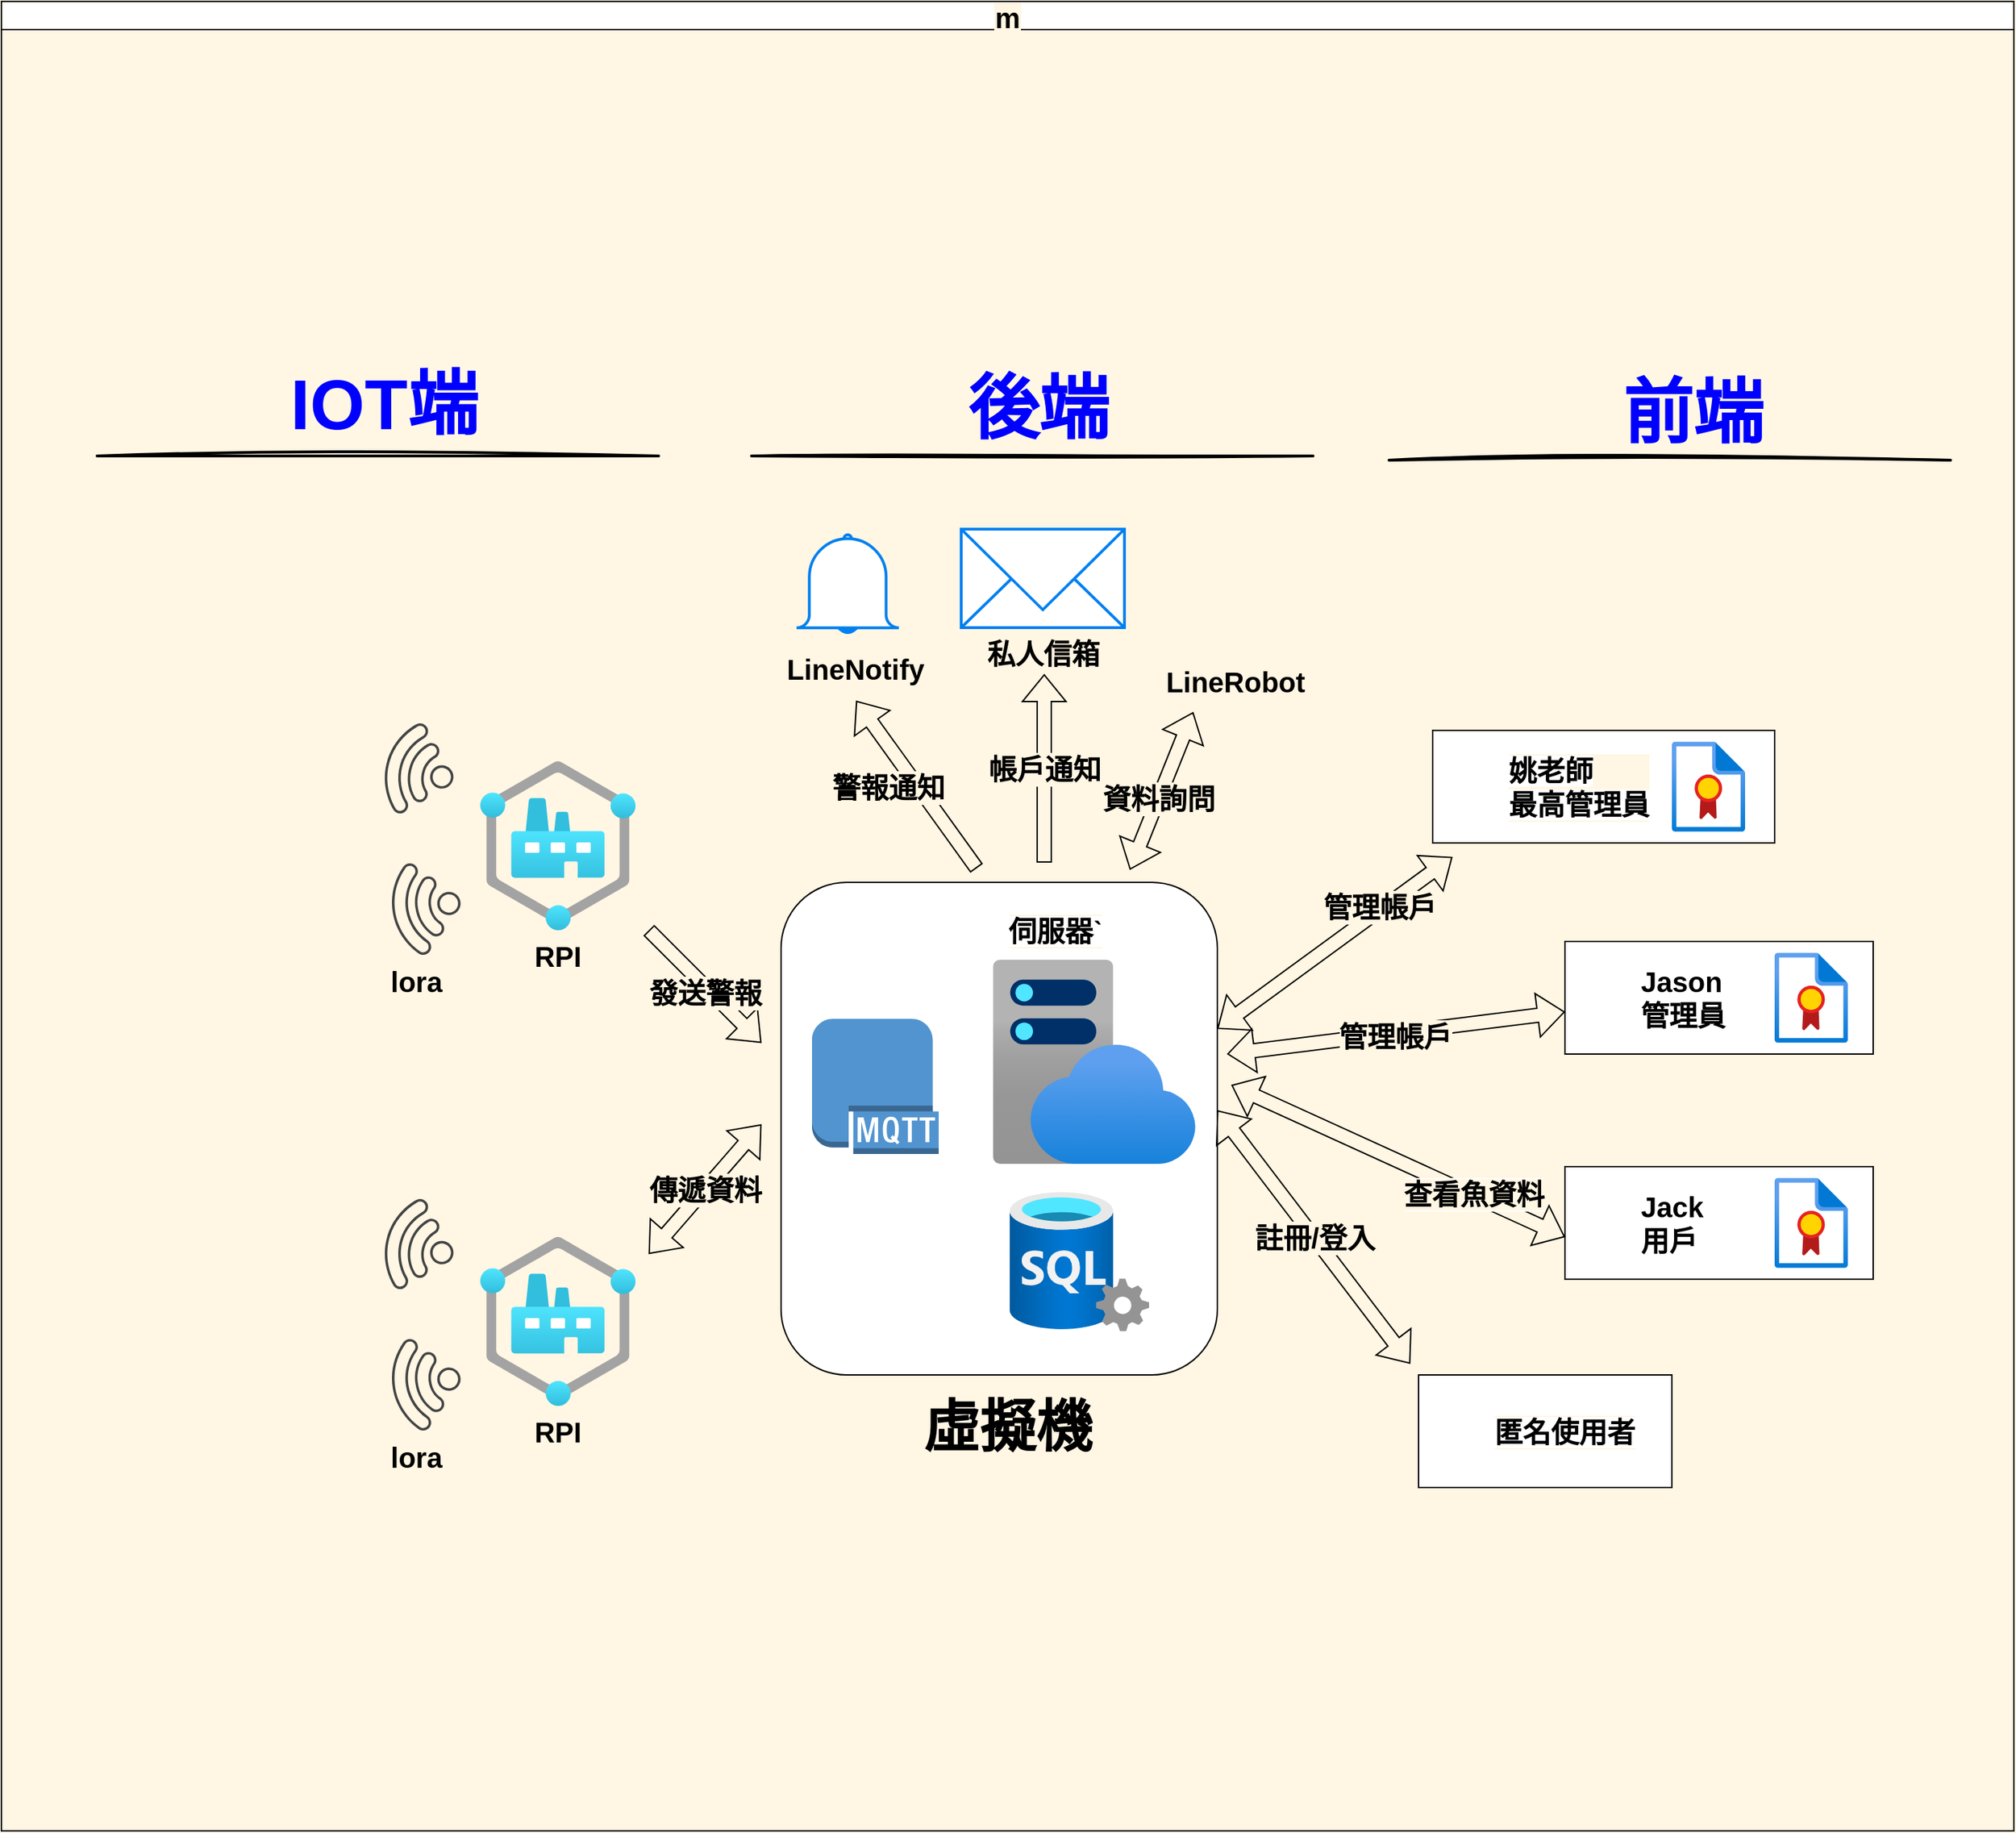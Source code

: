 <mxfile version="21.6.6" type="github">
  <diagram id="prtHgNgQTEPvFCAcTncT" name="Page-1">
    <mxGraphModel dx="2460" dy="1715" grid="0" gridSize="10" guides="1" tooltips="1" connect="1" arrows="1" fold="1" page="0" pageScale="1" pageWidth="827" pageHeight="1169" background="#FFF6E3" math="0" shadow="0">
      <root>
        <mxCell id="0" />
        <mxCell id="1" parent="0" />
        <mxCell id="dNxyNK7c78bLwvsdeMH5-11" value="m" style="swimlane;startSize=20;horizontal=1;containerType=tree;glass=0;labelBackgroundColor=#FFF6E3;labelBorderColor=none;fontSize=20;fontStyle=1" parent="1" vertex="1">
          <mxGeometry x="-629" y="-761" width="1430" height="1300" as="geometry" />
        </mxCell>
        <UserObject label="&lt;font style=&quot;font-size: 20px;&quot;&gt;&lt;span style=&quot;font-size: 20px;&quot;&gt;Jack&lt;/span&gt;&lt;br style=&quot;font-size: 20px;&quot;&gt;&lt;font style=&quot;font-size: 20px;&quot;&gt;用戶&lt;/font&gt;&lt;br style=&quot;font-size: 20px;&quot;&gt;&lt;/font&gt;" name="Alison Donovan" position="System Admin" location="Office 3" email="me@example.com" placeholders="1" link="https://www.draw.io" id="yKEikfB0ai0au9G5UeXW-21">
          <mxCell style="label;image=https://cdn3.iconfinder.com/data/icons/user-avatars-1/512/users-2-128.png;whiteSpace=wrap;html=1;rounded=0;glass=0;fontSize=20;labelBackgroundColor=#FFFFFF;fontStyle=1" vertex="1" parent="dNxyNK7c78bLwvsdeMH5-11">
            <mxGeometry x="1111" y="828" width="219" height="80" as="geometry" />
          </mxCell>
        </UserObject>
        <UserObject label="&lt;span style=&quot;background-color: rgb(255, 255, 255);&quot;&gt;&lt;font style=&quot;font-size: 20px;&quot;&gt;姚老師&lt;br style=&quot;font-size: 20px;&quot;&gt;&lt;/font&gt;&lt;font style=&quot;font-size: 20px;&quot;&gt;最高管理員&lt;/font&gt;&lt;/span&gt;" name="Edward Morrison" position="Brand Manager" location="Office 2" email="me@example.com" placeholders="1" link="https://www.draw.io" id="yKEikfB0ai0au9G5UeXW-22">
          <mxCell style="label;image=https://cdn3.iconfinder.com/data/icons/user-avatars-1/512/users-10-3-128.png;whiteSpace=wrap;html=1;rounded=0;glass=0;treeFolding=1;treeMoving=1;fontSize=20;labelBackgroundColor=#FFF6E3;fontStyle=1" vertex="1" parent="dNxyNK7c78bLwvsdeMH5-11">
            <mxGeometry x="1017" y="518" width="243" height="80" as="geometry" />
          </mxCell>
        </UserObject>
        <UserObject label="&lt;font style=&quot;font-size: 20px;&quot;&gt;&lt;span style=&quot;font-size: 20px;&quot;&gt;Jason&lt;/span&gt;&lt;br style=&quot;font-size: 20px;&quot;&gt;&lt;font style=&quot;font-size: 20px;&quot;&gt;管理員&lt;/font&gt;&lt;/font&gt;" name="Evan Valet" position="HR Director" location="Office 4" email="me@example.com" placeholders="1" id="yKEikfB0ai0au9G5UeXW-20">
          <mxCell style="label;image=https://cdn3.iconfinder.com/data/icons/user-avatars-1/512/users-9-2-128.png;whiteSpace=wrap;html=1;rounded=0;glass=0;treeFolding=1;treeMoving=1;fontSize=20;labelBackgroundColor=#FFFFFF;fontStyle=1" vertex="1" parent="dNxyNK7c78bLwvsdeMH5-11">
            <mxGeometry x="1111" y="668" width="219" height="80" as="geometry" />
          </mxCell>
        </UserObject>
        <mxCell id="yKEikfB0ai0au9G5UeXW-46" value="" style="image;aspect=fixed;html=1;points=[];align=center;fontSize=20;image=img/lib/azure2/management_governance/Compliance.svg;labelBackgroundColor=#FFFFFF;fontStyle=1" vertex="1" parent="dNxyNK7c78bLwvsdeMH5-11">
          <mxGeometry x="1260" y="676" width="52" height="64" as="geometry" />
        </mxCell>
        <mxCell id="yKEikfB0ai0au9G5UeXW-45" value="" style="image;aspect=fixed;html=1;points=[];align=center;fontSize=20;image=img/lib/azure2/management_governance/Compliance.svg;labelBackgroundColor=#FFFFFF;fontStyle=1" vertex="1" parent="dNxyNK7c78bLwvsdeMH5-11">
          <mxGeometry x="1260" y="836" width="52" height="64" as="geometry" />
        </mxCell>
        <mxCell id="yKEikfB0ai0au9G5UeXW-43" value="" style="image;aspect=fixed;html=1;points=[];align=center;fontSize=20;image=img/lib/azure2/management_governance/Compliance.svg;labelBackgroundColor=#FFFFFF;fontStyle=1" vertex="1" parent="dNxyNK7c78bLwvsdeMH5-11">
          <mxGeometry x="1187" y="526" width="52" height="64" as="geometry" />
        </mxCell>
        <mxCell id="yKEikfB0ai0au9G5UeXW-66" value="" style="group;fontSize=20;labelBackgroundColor=#FFF6E3;fontStyle=1" vertex="1" connectable="0" parent="dNxyNK7c78bLwvsdeMH5-11">
          <mxGeometry x="130" y="498" width="320.82" height="212" as="geometry" />
        </mxCell>
        <mxCell id="yKEikfB0ai0au9G5UeXW-86" value="" style="group;fontSize=20;labelBackgroundColor=#FFF6E3;fontStyle=1" vertex="1" connectable="0" parent="yKEikfB0ai0au9G5UeXW-66">
          <mxGeometry y="-18" width="320.82" height="230" as="geometry" />
        </mxCell>
        <mxCell id="yKEikfB0ai0au9G5UeXW-32" value="&lt;font style=&quot;font-size: 20px;&quot;&gt;RPI&lt;/font&gt;" style="image;aspect=fixed;html=1;points=[];align=center;fontSize=20;image=img/lib/azure2/iot/Industrial_IoT.svg;labelBackgroundColor=#FFF6E3;fontStyle=1" vertex="1" parent="yKEikfB0ai0au9G5UeXW-86">
          <mxGeometry x="210" y="60" width="110.82" height="120" as="geometry" />
        </mxCell>
        <mxCell id="yKEikfB0ai0au9G5UeXW-60" value="" style="sketch=0;pointerEvents=1;shadow=0;dashed=0;html=1;strokeColor=none;fillColor=#434445;aspect=fixed;labelPosition=center;verticalLabelPosition=bottom;verticalAlign=top;align=center;outlineConnect=0;shape=mxgraph.vvd.wi_fi;rotation=-120;fontSize=20;labelBackgroundColor=#FFF6E3;fontStyle=1" vertex="1" parent="yKEikfB0ai0au9G5UeXW-86">
          <mxGeometry x="135.41" y="40" width="50" height="50" as="geometry" />
        </mxCell>
        <mxCell id="yKEikfB0ai0au9G5UeXW-61" value="" style="sketch=0;pointerEvents=1;shadow=0;dashed=0;html=1;strokeColor=none;fillColor=#434445;aspect=fixed;labelPosition=center;verticalLabelPosition=bottom;verticalAlign=top;align=center;outlineConnect=0;shape=mxgraph.vvd.wi_fi;rotation=-145;fontSize=20;labelBackgroundColor=#FFF6E3;fontStyle=1" vertex="1" parent="yKEikfB0ai0au9G5UeXW-86">
          <mxGeometry x="140" y="140" width="50" height="50" as="geometry" />
        </mxCell>
        <mxCell id="yKEikfB0ai0au9G5UeXW-64" value="" style="shape=image;html=1;verticalAlign=top;verticalLabelPosition=bottom;labelBackgroundColor=#FFF6E3;imageAspect=0;aspect=fixed;image=https://cdn1.iconfinder.com/data/icons/ionicons-fill-vol-1/512/fish-128.png;fontSize=20;fontStyle=1" vertex="1" parent="yKEikfB0ai0au9G5UeXW-86">
          <mxGeometry width="90" height="90" as="geometry" />
        </mxCell>
        <mxCell id="yKEikfB0ai0au9G5UeXW-65" value="" style="shape=image;html=1;verticalAlign=top;verticalLabelPosition=bottom;labelBackgroundColor=#FFF6E3;imageAspect=0;aspect=fixed;image=https://cdn1.iconfinder.com/data/icons/ionicons-fill-vol-1/512/fish-128.png;fontSize=20;fontStyle=1" vertex="1" parent="yKEikfB0ai0au9G5UeXW-86">
          <mxGeometry y="140" width="90" height="90" as="geometry" />
        </mxCell>
        <mxCell id="yKEikfB0ai0au9G5UeXW-85" value="&lt;span style=&quot;font-size: 20px;&quot;&gt;lora&lt;/span&gt;" style="text;html=1;strokeColor=none;fillColor=none;align=center;verticalAlign=middle;whiteSpace=wrap;rounded=0;fontSize=20;labelBackgroundColor=#FFF6E3;fontStyle=1" vertex="1" parent="yKEikfB0ai0au9G5UeXW-86">
          <mxGeometry x="90" y="202" width="150" height="28" as="geometry" />
        </mxCell>
        <mxCell id="yKEikfB0ai0au9G5UeXW-87" value="" style="group;fontSize=20;labelBackgroundColor=#FFF6E3;fontStyle=1" vertex="1" connectable="0" parent="dNxyNK7c78bLwvsdeMH5-11">
          <mxGeometry x="130" y="836" width="320.82" height="212" as="geometry" />
        </mxCell>
        <mxCell id="yKEikfB0ai0au9G5UeXW-88" value="" style="group;fontSize=20;labelBackgroundColor=#FFF6E3;fontStyle=1" vertex="1" connectable="0" parent="yKEikfB0ai0au9G5UeXW-87">
          <mxGeometry y="-18" width="320.82" height="230" as="geometry" />
        </mxCell>
        <mxCell id="yKEikfB0ai0au9G5UeXW-89" value="&lt;font style=&quot;font-size: 20px;&quot;&gt;RPI&lt;/font&gt;" style="image;aspect=fixed;html=1;points=[];align=center;fontSize=20;image=img/lib/azure2/iot/Industrial_IoT.svg;labelBackgroundColor=#FFF6E3;fontStyle=1" vertex="1" parent="yKEikfB0ai0au9G5UeXW-88">
          <mxGeometry x="210" y="60" width="110.82" height="120" as="geometry" />
        </mxCell>
        <mxCell id="yKEikfB0ai0au9G5UeXW-90" value="" style="sketch=0;pointerEvents=1;shadow=0;dashed=0;html=1;strokeColor=none;fillColor=#434445;aspect=fixed;labelPosition=center;verticalLabelPosition=bottom;verticalAlign=top;align=center;outlineConnect=0;shape=mxgraph.vvd.wi_fi;rotation=-120;fontSize=20;labelBackgroundColor=#FFF6E3;fontStyle=1" vertex="1" parent="yKEikfB0ai0au9G5UeXW-88">
          <mxGeometry x="135.41" y="40" width="50" height="50" as="geometry" />
        </mxCell>
        <mxCell id="yKEikfB0ai0au9G5UeXW-91" value="" style="sketch=0;pointerEvents=1;shadow=0;dashed=0;html=1;strokeColor=none;fillColor=#434445;aspect=fixed;labelPosition=center;verticalLabelPosition=bottom;verticalAlign=top;align=center;outlineConnect=0;shape=mxgraph.vvd.wi_fi;rotation=-145;fontSize=20;labelBackgroundColor=#FFF6E3;fontStyle=1" vertex="1" parent="yKEikfB0ai0au9G5UeXW-88">
          <mxGeometry x="140" y="140" width="50" height="50" as="geometry" />
        </mxCell>
        <mxCell id="yKEikfB0ai0au9G5UeXW-92" value="" style="shape=image;html=1;verticalAlign=top;verticalLabelPosition=bottom;labelBackgroundColor=#FFF6E3;imageAspect=0;aspect=fixed;image=https://cdn1.iconfinder.com/data/icons/ionicons-fill-vol-1/512/fish-128.png;fontSize=20;fontStyle=1" vertex="1" parent="yKEikfB0ai0au9G5UeXW-88">
          <mxGeometry width="90" height="90" as="geometry" />
        </mxCell>
        <mxCell id="yKEikfB0ai0au9G5UeXW-93" value="" style="shape=image;html=1;verticalAlign=top;verticalLabelPosition=bottom;labelBackgroundColor=#FFF6E3;imageAspect=0;aspect=fixed;image=https://cdn1.iconfinder.com/data/icons/ionicons-fill-vol-1/512/fish-128.png;fontSize=20;fontStyle=1" vertex="1" parent="yKEikfB0ai0au9G5UeXW-88">
          <mxGeometry y="140" width="90" height="90" as="geometry" />
        </mxCell>
        <mxCell id="yKEikfB0ai0au9G5UeXW-94" value="&lt;span style=&quot;font-size: 20px;&quot;&gt;lora&lt;/span&gt;" style="text;html=1;strokeColor=none;fillColor=none;align=center;verticalAlign=middle;whiteSpace=wrap;rounded=0;fontSize=20;labelBackgroundColor=#FFF6E3;fontStyle=1" vertex="1" parent="yKEikfB0ai0au9G5UeXW-88">
          <mxGeometry x="90" y="202" width="150" height="28" as="geometry" />
        </mxCell>
        <mxCell id="yKEikfB0ai0au9G5UeXW-95" value="&lt;font style=&quot;font-size: 20px;&quot;&gt;傳遞資料&lt;/font&gt;" style="shape=flexArrow;endArrow=classic;startArrow=classic;html=1;rounded=0;fontSize=20;labelBackgroundColor=#FFF6E3;fontStyle=1" edge="1" parent="dNxyNK7c78bLwvsdeMH5-11">
          <mxGeometry width="100" height="100" relative="1" as="geometry">
            <mxPoint x="460" y="890" as="sourcePoint" />
            <mxPoint x="540" y="798" as="targetPoint" />
          </mxGeometry>
        </mxCell>
        <mxCell id="yKEikfB0ai0au9G5UeXW-50" value="" style="group;fontSize=20;labelBackgroundColor=#FFF6E3;fontStyle=1" vertex="1" connectable="0" parent="dNxyNK7c78bLwvsdeMH5-11">
          <mxGeometry x="554" y="546" width="557" height="430" as="geometry" />
        </mxCell>
        <mxCell id="yKEikfB0ai0au9G5UeXW-47" value="" style="rounded=1;whiteSpace=wrap;html=1;textOpacity=1;labelBackgroundColor=#FFF6E3;fontSize=20;fontStyle=1" vertex="1" parent="yKEikfB0ai0au9G5UeXW-50">
          <mxGeometry y="80" width="310" height="350" as="geometry" />
        </mxCell>
        <mxCell id="yKEikfB0ai0au9G5UeXW-28" value="" style="image;aspect=fixed;html=1;points=[];align=center;fontSize=20;image=img/lib/azure2/app_services/App_Service_Plans.svg;labelBackgroundColor=#FFF6E3;fontStyle=1" vertex="1" parent="yKEikfB0ai0au9G5UeXW-50">
          <mxGeometry x="150" y="135" width="145" height="145" as="geometry" />
        </mxCell>
        <mxCell id="yKEikfB0ai0au9G5UeXW-29" value="" style="image;aspect=fixed;html=1;points=[];align=center;fontSize=20;image=img/lib/azure2/databases/SQL_Server.svg;labelBackgroundColor=#FFF6E3;fontStyle=1" vertex="1" parent="yKEikfB0ai0au9G5UeXW-50">
          <mxGeometry x="162.5" y="300" width="99" height="99" as="geometry" />
        </mxCell>
        <mxCell id="yKEikfB0ai0au9G5UeXW-51" value="&lt;span style=&quot;background-color: rgb(255, 255, 255);&quot;&gt;&lt;font style=&quot;font-size: 20px;&quot;&gt;伺服器&lt;/font&gt;&lt;font style=&quot;font-size: 20px;&quot;&gt;ˋ&lt;/font&gt;&lt;/span&gt;" style="text;html=1;strokeColor=none;fillColor=none;align=center;verticalAlign=middle;whiteSpace=wrap;rounded=0;fontSize=20;labelBackgroundColor=#FFF6E3;fontStyle=1" vertex="1" parent="yKEikfB0ai0au9G5UeXW-50">
          <mxGeometry x="120" y="100" width="150" height="28" as="geometry" />
        </mxCell>
        <mxCell id="yKEikfB0ai0au9G5UeXW-48" value="" style="outlineConnect=0;dashed=0;verticalLabelPosition=bottom;verticalAlign=top;align=center;html=1;shape=mxgraph.aws3.mqtt_protocol;fillColor=#5294CF;gradientColor=none;fontSize=20;labelBackgroundColor=#FFF6E3;fontStyle=1" vertex="1" parent="yKEikfB0ai0au9G5UeXW-50">
          <mxGeometry x="22" y="177" width="90" height="96" as="geometry" />
        </mxCell>
        <mxCell id="yKEikfB0ai0au9G5UeXW-101" value="" style="shape=image;html=1;verticalAlign=top;verticalLabelPosition=bottom;labelBackgroundColor=#FFF6E3;imageAspect=0;aspect=fixed;image=https://cdn0.iconfinder.com/data/icons/google-material-design-3-0/48/ic_http_48px-128.png;fontSize=20;fontStyle=1" vertex="1" parent="yKEikfB0ai0au9G5UeXW-50">
          <mxGeometry x="237" y="128" width="68" height="68" as="geometry" />
        </mxCell>
        <mxCell id="yKEikfB0ai0au9G5UeXW-103" value="&lt;font style=&quot;font-size: 20px;&quot;&gt;註冊/登入&lt;/font&gt;" style="shape=flexArrow;endArrow=classic;startArrow=classic;html=1;rounded=0;fontSize=20;labelBackgroundColor=#FFF6E3;fontStyle=1" edge="1" parent="yKEikfB0ai0au9G5UeXW-50">
          <mxGeometry width="100" height="100" relative="1" as="geometry">
            <mxPoint x="447" y="422" as="sourcePoint" />
            <mxPoint x="310" y="242" as="targetPoint" />
          </mxGeometry>
        </mxCell>
        <mxCell id="yKEikfB0ai0au9G5UeXW-104" value="" style="shape=flexArrow;endArrow=classic;startArrow=classic;html=1;rounded=0;fontSize=20;labelBackgroundColor=#FFF6E3;fontStyle=1" edge="1" parent="yKEikfB0ai0au9G5UeXW-50">
          <mxGeometry width="100" height="100" relative="1" as="geometry">
            <mxPoint x="477" y="62" as="sourcePoint" />
            <mxPoint x="310" y="184" as="targetPoint" />
          </mxGeometry>
        </mxCell>
        <mxCell id="yKEikfB0ai0au9G5UeXW-173" value="&lt;font style=&quot;font-size: 20px;&quot;&gt;管理帳戶&lt;/font&gt;" style="edgeLabel;html=1;align=center;verticalAlign=middle;resizable=0;points=[];fontSize=20;labelBackgroundColor=#FFF6E3;fontStyle=1" vertex="1" connectable="0" parent="yKEikfB0ai0au9G5UeXW-104">
          <mxGeometry x="-0.391" y="-3" relative="1" as="geometry">
            <mxPoint as="offset" />
          </mxGeometry>
        </mxCell>
        <mxCell id="yKEikfB0ai0au9G5UeXW-141" value="" style="shape=flexArrow;endArrow=classic;startArrow=classic;html=1;rounded=0;fontSize=20;labelBackgroundColor=#FFF6E3;fontStyle=1" edge="1" parent="yKEikfB0ai0au9G5UeXW-50">
          <mxGeometry width="100" height="100" relative="1" as="geometry">
            <mxPoint x="557" y="172" as="sourcePoint" />
            <mxPoint x="317" y="202" as="targetPoint" />
          </mxGeometry>
        </mxCell>
        <mxCell id="yKEikfB0ai0au9G5UeXW-172" value="&lt;font style=&quot;font-size: 20px;&quot;&gt;管理帳戶&lt;/font&gt;" style="edgeLabel;html=1;align=center;verticalAlign=middle;resizable=0;points=[];fontSize=20;labelBackgroundColor=#FFF6E3;fontStyle=1" vertex="1" connectable="0" parent="yKEikfB0ai0au9G5UeXW-141">
          <mxGeometry x="0.007" y="2" relative="1" as="geometry">
            <mxPoint as="offset" />
          </mxGeometry>
        </mxCell>
        <mxCell id="yKEikfB0ai0au9G5UeXW-142" value="" style="shape=flexArrow;endArrow=classic;startArrow=classic;html=1;rounded=0;fontSize=20;labelBackgroundColor=#FFF6E3;fontStyle=1" edge="1" parent="yKEikfB0ai0au9G5UeXW-50">
          <mxGeometry width="100" height="100" relative="1" as="geometry">
            <mxPoint x="557" y="332" as="sourcePoint" />
            <mxPoint x="320" y="224" as="targetPoint" />
          </mxGeometry>
        </mxCell>
        <mxCell id="yKEikfB0ai0au9G5UeXW-171" value="&lt;font style=&quot;font-size: 20px; background-color: rgb(255, 246, 227);&quot;&gt;查看魚資料&lt;/font&gt;" style="edgeLabel;html=1;align=center;verticalAlign=middle;resizable=0;points=[];fontSize=20;labelBackgroundColor=#FFFFFF;fontStyle=1" vertex="1" connectable="0" parent="yKEikfB0ai0au9G5UeXW-142">
          <mxGeometry x="-0.449" y="-1" relative="1" as="geometry">
            <mxPoint as="offset" />
          </mxGeometry>
        </mxCell>
        <UserObject label="&lt;font style=&quot;font-size: 20px;&quot;&gt;&lt;span style=&quot;background-color: rgb(255, 255, 255);&quot;&gt;&lt;span style=&quot;font-size: 20px;&quot;&gt;匿名使用者&lt;/span&gt;&lt;/span&gt;&lt;br style=&quot;font-size: 20px;&quot;&gt;&lt;/font&gt;" name="Alison Donovan" position="System Admin" location="Office 3" email="me@example.com" placeholders="1" link="https://www.draw.io" id="yKEikfB0ai0au9G5UeXW-99">
          <mxCell style="label;image=https://cdn3.iconfinder.com/data/icons/user-avatars-1/512/users-2-128.png;whiteSpace=wrap;html=1;rounded=0;glass=0;fontSize=20;labelBackgroundColor=#FFF6E3;fontStyle=1" vertex="1" parent="dNxyNK7c78bLwvsdeMH5-11">
            <mxGeometry x="1007" y="976" width="180" height="80" as="geometry" />
          </mxCell>
        </UserObject>
        <mxCell id="yKEikfB0ai0au9G5UeXW-49" value="&lt;font style=&quot;font-size: 40px;&quot;&gt;虛擬機&lt;/font&gt;" style="text;html=1;strokeColor=none;fillColor=none;align=center;verticalAlign=middle;whiteSpace=wrap;rounded=0;fontSize=20;labelBackgroundColor=#FFF6E3;fontStyle=1" vertex="1" parent="dNxyNK7c78bLwvsdeMH5-11">
          <mxGeometry x="640" y="998" width="150" height="28" as="geometry" />
        </mxCell>
        <mxCell id="yKEikfB0ai0au9G5UeXW-167" value="" style="shape=flexArrow;endArrow=classic;html=1;rounded=0;fontSize=20;labelBackgroundColor=#FFF6E3;fontStyle=1" edge="1" parent="dNxyNK7c78bLwvsdeMH5-11">
          <mxGeometry width="50" height="50" relative="1" as="geometry">
            <mxPoint x="460" y="660" as="sourcePoint" />
            <mxPoint x="540" y="740" as="targetPoint" />
          </mxGeometry>
        </mxCell>
        <mxCell id="yKEikfB0ai0au9G5UeXW-178" value="&lt;font style=&quot;font-size: 20px;&quot;&gt;發送警報&lt;/font&gt;" style="edgeLabel;html=1;align=center;verticalAlign=middle;resizable=0;points=[];fontSize=20;labelBackgroundColor=#FFF6E3;fontStyle=1" vertex="1" connectable="0" parent="yKEikfB0ai0au9G5UeXW-167">
          <mxGeometry x="0.056" y="-3" relative="1" as="geometry">
            <mxPoint as="offset" />
          </mxGeometry>
        </mxCell>
        <mxCell id="yKEikfB0ai0au9G5UeXW-156" value="" style="group;fontSize=20;labelBackgroundColor=#FFF6E3;fontStyle=1" vertex="1" connectable="0" parent="dNxyNK7c78bLwvsdeMH5-11">
          <mxGeometry x="559" y="380" width="150" height="108" as="geometry" />
        </mxCell>
        <mxCell id="yKEikfB0ai0au9G5UeXW-153" value="&lt;span style=&quot;font-size: 20px;&quot;&gt;LineNotify&lt;/span&gt;" style="text;html=1;strokeColor=none;fillColor=none;align=center;verticalAlign=middle;whiteSpace=wrap;rounded=0;fontSize=20;labelBackgroundColor=#FFF6E3;fontStyle=1" vertex="1" parent="yKEikfB0ai0au9G5UeXW-156">
          <mxGeometry x="-27" y="80" width="150" height="28" as="geometry" />
        </mxCell>
        <mxCell id="yKEikfB0ai0au9G5UeXW-197" value="" style="group" vertex="1" connectable="0" parent="dNxyNK7c78bLwvsdeMH5-11">
          <mxGeometry x="68" y="257" width="399" height="71" as="geometry" />
        </mxCell>
        <mxCell id="yKEikfB0ai0au9G5UeXW-194" value="&lt;font color=&quot;#0000ff&quot; style=&quot;font-size: 50px;&quot;&gt;IOT端&lt;/font&gt;" style="text;html=1;strokeColor=none;fillColor=none;align=center;verticalAlign=middle;whiteSpace=wrap;rounded=0;fontSize=20;labelBackgroundColor=#FFF6E3;fontStyle=1" vertex="1" parent="yKEikfB0ai0au9G5UeXW-197">
          <mxGeometry x="104" width="200" height="58" as="geometry" />
        </mxCell>
        <mxCell id="yKEikfB0ai0au9G5UeXW-196" value="" style="line;strokeWidth=2;html=1;sketch=1;hachureGap=4;jiggle=2;curveFitting=1;fontFamily=Architects Daughter;fontSource=https%3A%2F%2Ffonts.googleapis.com%2Fcss%3Ffamily%3DArchitects%2BDaughter;fontSize=20;" vertex="1" parent="yKEikfB0ai0au9G5UeXW-197">
          <mxGeometry y="61" width="399" height="10" as="geometry" />
        </mxCell>
        <mxCell id="yKEikfB0ai0au9G5UeXW-198" value="" style="group" vertex="1" connectable="0" parent="dNxyNK7c78bLwvsdeMH5-11">
          <mxGeometry x="533" y="260" width="399" height="71" as="geometry" />
        </mxCell>
        <mxCell id="yKEikfB0ai0au9G5UeXW-199" value="&lt;font color=&quot;#0000ff&quot;&gt;&lt;span style=&quot;font-size: 50px;&quot;&gt;後端&lt;/span&gt;&lt;/font&gt;" style="text;html=1;strokeColor=none;fillColor=none;align=center;verticalAlign=middle;whiteSpace=wrap;rounded=0;fontSize=20;labelBackgroundColor=#FFF6E3;fontStyle=1" vertex="1" parent="yKEikfB0ai0au9G5UeXW-198">
          <mxGeometry x="104" width="200" height="58" as="geometry" />
        </mxCell>
        <mxCell id="yKEikfB0ai0au9G5UeXW-217" value="" style="line;strokeWidth=2;html=1;sketch=1;hachureGap=4;jiggle=2;curveFitting=1;fontFamily=Architects Daughter;fontSource=https%3A%2F%2Ffonts.googleapis.com%2Fcss%3Ffamily%3DArchitects%2BDaughter;fontSize=20;" vertex="1" parent="yKEikfB0ai0au9G5UeXW-198">
          <mxGeometry y="58" width="399" height="10" as="geometry" />
        </mxCell>
        <mxCell id="yKEikfB0ai0au9G5UeXW-162" value="" style="shape=flexArrow;endArrow=classic;startArrow=classic;html=1;rounded=0;exitX=0.5;exitY=1;exitDx=0;exitDy=0;fontSize=20;labelBackgroundColor=#FFF6E3;fontStyle=1" edge="1" parent="dNxyNK7c78bLwvsdeMH5-11">
          <mxGeometry width="100" height="100" relative="1" as="geometry">
            <mxPoint x="846.86" y="505.0" as="sourcePoint" />
            <mxPoint x="801.86" y="617" as="targetPoint" />
          </mxGeometry>
        </mxCell>
        <mxCell id="yKEikfB0ai0au9G5UeXW-176" value="&lt;font style=&quot;font-size: 20px;&quot;&gt;資料詢問&lt;/font&gt;" style="edgeLabel;html=1;align=center;verticalAlign=middle;resizable=0;points=[];fontSize=20;labelBackgroundColor=#FFF6E3;fontStyle=1" vertex="1" connectable="0" parent="yKEikfB0ai0au9G5UeXW-162">
          <mxGeometry x="-0.634" y="1" relative="1" as="geometry">
            <mxPoint x="-18" y="40" as="offset" />
          </mxGeometry>
        </mxCell>
        <mxCell id="yKEikfB0ai0au9G5UeXW-149" value="" style="html=1;verticalLabelPosition=bottom;align=center;labelBackgroundColor=#FFF6E3;verticalAlign=top;strokeWidth=2;strokeColor=#0080F0;shadow=0;dashed=0;shape=mxgraph.ios7.icons.bell;fontSize=20;fontStyle=1" vertex="1" parent="dNxyNK7c78bLwvsdeMH5-11">
          <mxGeometry x="565" y="379" width="72.73" height="70" as="geometry" />
        </mxCell>
        <mxCell id="yKEikfB0ai0au9G5UeXW-159" value="" style="group;fontSize=20;labelBackgroundColor=#FFF6E3;fontStyle=1" vertex="1" connectable="0" parent="dNxyNK7c78bLwvsdeMH5-11">
          <mxGeometry x="749.36" y="349" width="150" height="148" as="geometry" />
        </mxCell>
        <mxCell id="yKEikfB0ai0au9G5UeXW-157" value="" style="shape=image;html=1;verticalAlign=top;verticalLabelPosition=bottom;labelBackgroundColor=#FFF6E3;imageAspect=0;aspect=fixed;image=https://cdn4.iconfinder.com/data/icons/social-media-and-logos-12/32/Logo_reddit_robot-128.png;fontSize=20;fontStyle=1" vertex="1" parent="yKEikfB0ai0au9G5UeXW-159">
          <mxGeometry x="60" y="-8" width="128" height="128" as="geometry" />
        </mxCell>
        <mxCell id="yKEikfB0ai0au9G5UeXW-170" value="帳戶通知" style="shape=flexArrow;endArrow=classic;html=1;rounded=0;fontSize=20;labelBackgroundColor=#FFF6E3;fontStyle=1" edge="1" parent="dNxyNK7c78bLwvsdeMH5-11">
          <mxGeometry width="50" height="50" relative="1" as="geometry">
            <mxPoint x="741" y="612" as="sourcePoint" />
            <mxPoint x="741" y="478" as="targetPoint" />
          </mxGeometry>
        </mxCell>
        <mxCell id="yKEikfB0ai0au9G5UeXW-165" value="" style="shape=flexArrow;endArrow=classic;html=1;rounded=0;fontSize=20;labelBackgroundColor=#FFF6E3;fontStyle=1" edge="1" parent="dNxyNK7c78bLwvsdeMH5-11">
          <mxGeometry width="50" height="50" relative="1" as="geometry">
            <mxPoint x="693" y="616" as="sourcePoint" />
            <mxPoint x="607.36" y="497" as="targetPoint" />
          </mxGeometry>
        </mxCell>
        <mxCell id="yKEikfB0ai0au9G5UeXW-177" value="&lt;font style=&quot;font-size: 20px;&quot;&gt;警報通知&lt;/font&gt;" style="edgeLabel;html=1;align=center;verticalAlign=middle;resizable=0;points=[];fontSize=20;labelBackgroundColor=#FFF6E3;fontStyle=1" vertex="1" connectable="0" parent="yKEikfB0ai0au9G5UeXW-165">
          <mxGeometry x="0.482" y="-2" relative="1" as="geometry">
            <mxPoint x="-1" y="31" as="offset" />
          </mxGeometry>
        </mxCell>
        <mxCell id="yKEikfB0ai0au9G5UeXW-158" value="&lt;span style=&quot;font-size: 20px;&quot;&gt;LineRobot&lt;br style=&quot;font-size: 20px;&quot;&gt;&lt;/span&gt;" style="text;html=1;strokeColor=none;fillColor=none;align=center;verticalAlign=middle;whiteSpace=wrap;rounded=0;fontSize=20;labelBackgroundColor=#FFF6E3;fontStyle=1" vertex="1" parent="dNxyNK7c78bLwvsdeMH5-11">
          <mxGeometry x="802.36" y="469" width="150" height="28" as="geometry" />
        </mxCell>
        <mxCell id="yKEikfB0ai0au9G5UeXW-169" value="&lt;font style=&quot;font-size: 20px;&quot;&gt;私人信箱&lt;/font&gt;" style="html=1;verticalLabelPosition=bottom;align=center;labelBackgroundColor=#FFF6E3;verticalAlign=top;strokeWidth=2;strokeColor=#0080F0;shadow=0;dashed=0;shape=mxgraph.ios7.icons.mail;fontSize=20;fontStyle=1" vertex="1" parent="dNxyNK7c78bLwvsdeMH5-11">
          <mxGeometry x="682" y="375" width="116" height="70" as="geometry" />
        </mxCell>
        <mxCell id="yKEikfB0ai0au9G5UeXW-214" value="" style="group" vertex="1" connectable="0" parent="dNxyNK7c78bLwvsdeMH5-11">
          <mxGeometry x="964" y="260" width="436" height="71" as="geometry" />
        </mxCell>
        <mxCell id="yKEikfB0ai0au9G5UeXW-220" value="" style="group" vertex="1" connectable="0" parent="yKEikfB0ai0au9G5UeXW-214">
          <mxGeometry x="22.0" y="3" width="399" height="68" as="geometry" />
        </mxCell>
        <mxCell id="yKEikfB0ai0au9G5UeXW-215" value="&lt;font color=&quot;#0000ff&quot;&gt;&lt;span style=&quot;font-size: 50px;&quot;&gt;前端&lt;/span&gt;&lt;/font&gt;" style="text;html=1;strokeColor=none;fillColor=none;align=center;verticalAlign=middle;whiteSpace=wrap;rounded=0;fontSize=20;labelBackgroundColor=#FFF6E3;fontStyle=1" vertex="1" parent="yKEikfB0ai0au9G5UeXW-220">
          <mxGeometry x="115.64" width="200" height="58" as="geometry" />
        </mxCell>
        <mxCell id="yKEikfB0ai0au9G5UeXW-219" value="" style="line;strokeWidth=2;html=1;sketch=1;hachureGap=4;jiggle=2;curveFitting=1;fontFamily=Architects Daughter;fontSource=https%3A%2F%2Ffonts.googleapis.com%2Fcss%3Ffamily%3DArchitects%2BDaughter;fontSize=20;" vertex="1" parent="yKEikfB0ai0au9G5UeXW-220">
          <mxGeometry y="58" width="399" height="10" as="geometry" />
        </mxCell>
      </root>
    </mxGraphModel>
  </diagram>
</mxfile>
